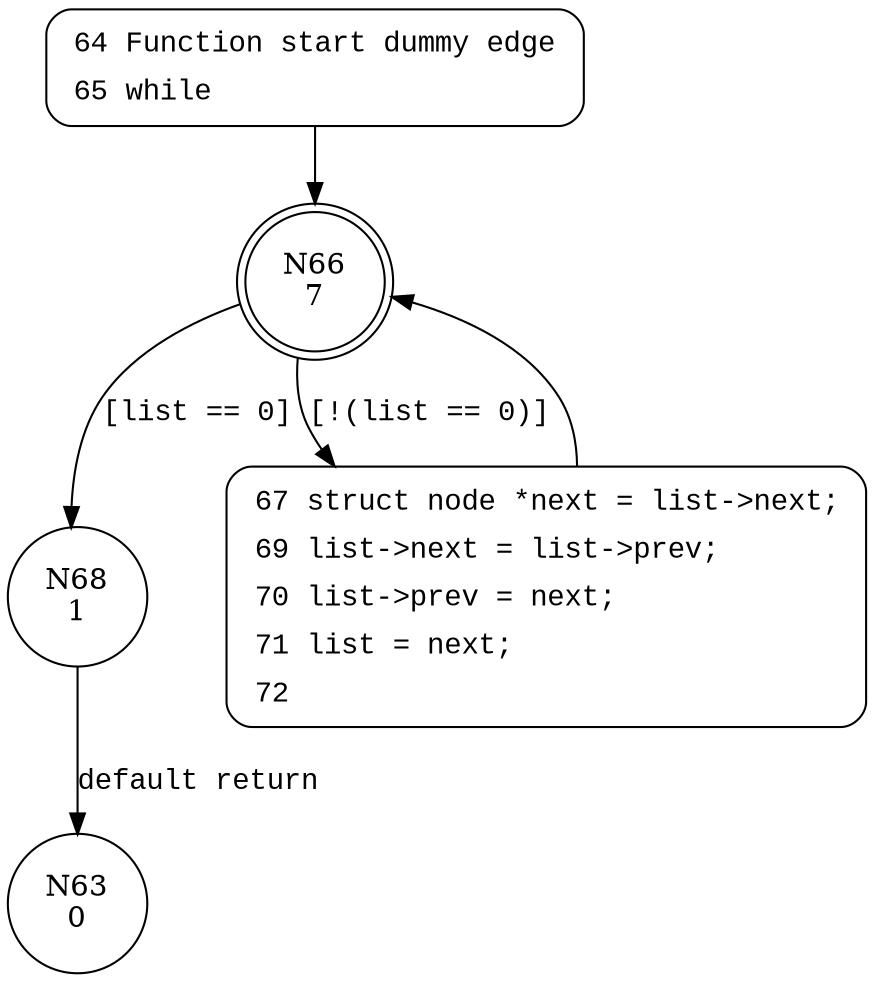 digraph reverse_dll {
66 [shape="doublecircle" label="N66\n7"]
68 [shape="circle" label="N68\n1"]
67 [shape="circle" label="N67\n6"]
63 [shape="circle" label="N63\n0"]
64 [style="filled,bold" penwidth="1" fillcolor="white" fontname="Courier New" shape="Mrecord" label=<<table border="0" cellborder="0" cellpadding="3" bgcolor="white"><tr><td align="right">64</td><td align="left">Function start dummy edge</td></tr><tr><td align="right">65</td><td align="left">while</td></tr></table>>]
64 -> 66[label=""]
67 [style="filled,bold" penwidth="1" fillcolor="white" fontname="Courier New" shape="Mrecord" label=<<table border="0" cellborder="0" cellpadding="3" bgcolor="white"><tr><td align="right">67</td><td align="left">struct node *next = list-&gt;next;</td></tr><tr><td align="right">69</td><td align="left">list-&gt;next = list-&gt;prev;</td></tr><tr><td align="right">70</td><td align="left">list-&gt;prev = next;</td></tr><tr><td align="right">71</td><td align="left">list = next;</td></tr><tr><td align="right">72</td><td align="left"></td></tr></table>>]
67 -> 66[label=""]
66 -> 68 [label="[list == 0]" fontname="Courier New"]
66 -> 67 [label="[!(list == 0)]" fontname="Courier New"]
68 -> 63 [label="default return" fontname="Courier New"]
}